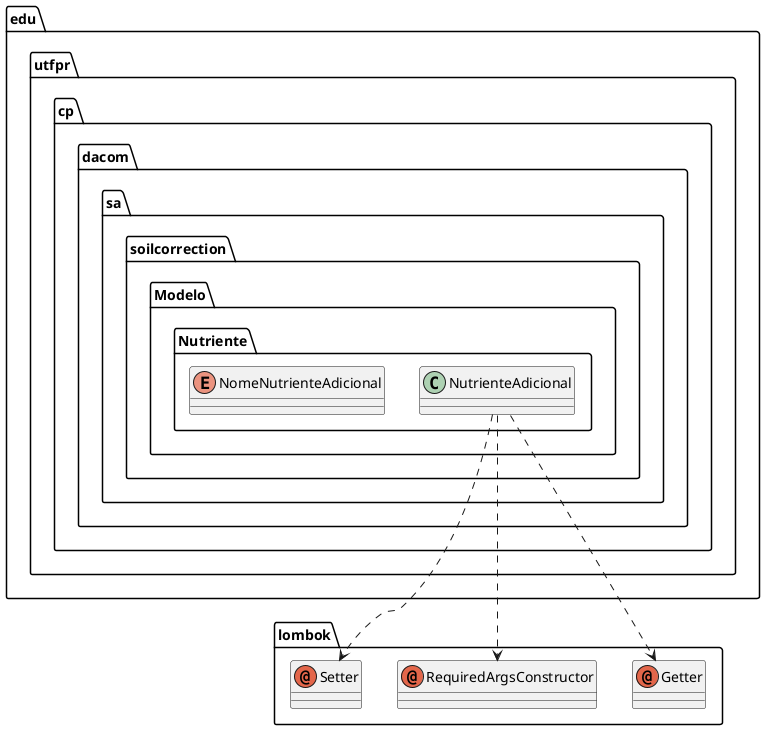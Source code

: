 @startuml
annotation lombok.Getter
annotation lombok.RequiredArgsConstructor
annotation lombok.Setter
class edu.utfpr.cp.dacom.sa.soilcorrection.Modelo.Nutriente.NutrienteAdicional
enum edu.utfpr.cp.dacom.sa.soilcorrection.Modelo.Nutriente.NomeNutrienteAdicional
edu.utfpr.cp.dacom.sa.soilcorrection.Modelo.Nutriente.NutrienteAdicional ..> lombok.Getter
edu.utfpr.cp.dacom.sa.soilcorrection.Modelo.Nutriente.NutrienteAdicional ..> lombok.RequiredArgsConstructor
edu.utfpr.cp.dacom.sa.soilcorrection.Modelo.Nutriente.NutrienteAdicional ..> lombok.Setter
@enduml